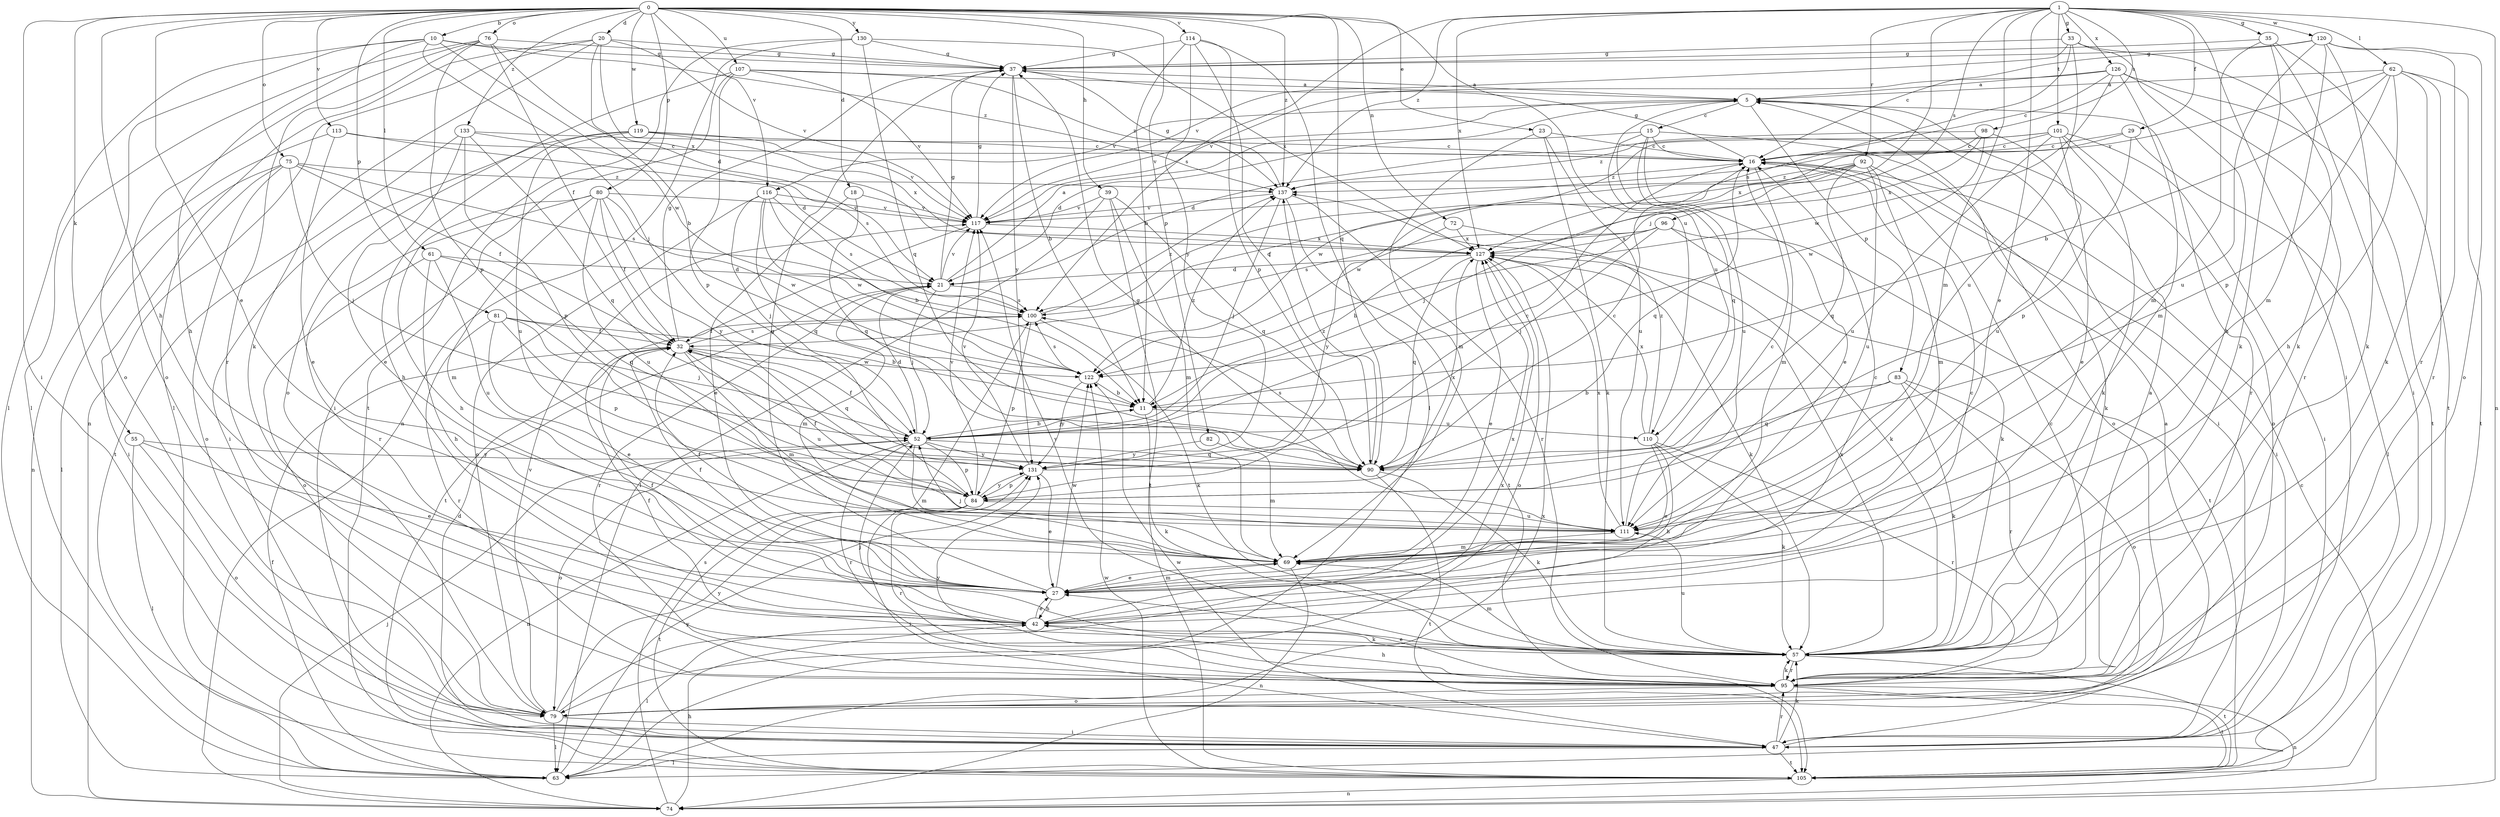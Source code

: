 strict digraph  {
0;
1;
5;
10;
11;
15;
16;
18;
20;
21;
23;
27;
29;
32;
33;
35;
37;
39;
42;
47;
52;
55;
57;
61;
62;
63;
69;
72;
74;
75;
76;
79;
80;
81;
82;
83;
84;
90;
92;
95;
96;
98;
100;
101;
105;
107;
110;
111;
113;
114;
116;
117;
119;
120;
122;
126;
127;
130;
131;
133;
137;
0 -> 10  [label=b];
0 -> 18  [label=d];
0 -> 20  [label=d];
0 -> 23  [label=e];
0 -> 27  [label=e];
0 -> 39  [label=h];
0 -> 42  [label=h];
0 -> 47  [label=i];
0 -> 55  [label=k];
0 -> 61  [label=l];
0 -> 72  [label=n];
0 -> 75  [label=o];
0 -> 76  [label=o];
0 -> 80  [label=p];
0 -> 81  [label=p];
0 -> 82  [label=p];
0 -> 90  [label=q];
0 -> 107  [label=u];
0 -> 110  [label=u];
0 -> 113  [label=v];
0 -> 114  [label=v];
0 -> 116  [label=v];
0 -> 119  [label=w];
0 -> 130  [label=y];
0 -> 133  [label=z];
0 -> 137  [label=z];
1 -> 27  [label=e];
1 -> 29  [label=f];
1 -> 33  [label=g];
1 -> 35  [label=g];
1 -> 47  [label=i];
1 -> 52  [label=j];
1 -> 62  [label=l];
1 -> 69  [label=m];
1 -> 74  [label=n];
1 -> 92  [label=r];
1 -> 96  [label=s];
1 -> 98  [label=s];
1 -> 100  [label=s];
1 -> 101  [label=t];
1 -> 120  [label=w];
1 -> 126  [label=x];
1 -> 127  [label=x];
1 -> 137  [label=z];
5 -> 15  [label=c];
5 -> 47  [label=i];
5 -> 83  [label=p];
5 -> 95  [label=r];
5 -> 110  [label=u];
5 -> 116  [label=v];
5 -> 117  [label=v];
10 -> 37  [label=g];
10 -> 42  [label=h];
10 -> 52  [label=j];
10 -> 63  [label=l];
10 -> 79  [label=o];
10 -> 122  [label=w];
10 -> 137  [label=z];
11 -> 52  [label=j];
11 -> 57  [label=k];
11 -> 110  [label=u];
11 -> 137  [label=z];
15 -> 16  [label=c];
15 -> 21  [label=d];
15 -> 27  [label=e];
15 -> 79  [label=o];
15 -> 90  [label=q];
15 -> 111  [label=u];
16 -> 37  [label=g];
16 -> 47  [label=i];
16 -> 69  [label=m];
16 -> 90  [label=q];
16 -> 137  [label=z];
18 -> 27  [label=e];
18 -> 90  [label=q];
18 -> 117  [label=v];
20 -> 11  [label=b];
20 -> 37  [label=g];
20 -> 57  [label=k];
20 -> 63  [label=l];
20 -> 74  [label=n];
20 -> 117  [label=v];
20 -> 127  [label=x];
21 -> 5  [label=a];
21 -> 37  [label=g];
21 -> 52  [label=j];
21 -> 69  [label=m];
21 -> 95  [label=r];
21 -> 100  [label=s];
21 -> 117  [label=v];
23 -> 16  [label=c];
23 -> 57  [label=k];
23 -> 69  [label=m];
23 -> 111  [label=u];
27 -> 16  [label=c];
27 -> 32  [label=f];
27 -> 37  [label=g];
27 -> 42  [label=h];
27 -> 69  [label=m];
27 -> 122  [label=w];
29 -> 16  [label=c];
29 -> 63  [label=l];
29 -> 84  [label=p];
29 -> 127  [label=x];
32 -> 37  [label=g];
32 -> 69  [label=m];
32 -> 90  [label=q];
32 -> 100  [label=s];
32 -> 111  [label=u];
32 -> 122  [label=w];
33 -> 37  [label=g];
33 -> 42  [label=h];
33 -> 57  [label=k];
33 -> 100  [label=s];
33 -> 111  [label=u];
33 -> 117  [label=v];
35 -> 37  [label=g];
35 -> 47  [label=i];
35 -> 57  [label=k];
35 -> 69  [label=m];
35 -> 105  [label=t];
37 -> 5  [label=a];
37 -> 11  [label=b];
37 -> 131  [label=y];
39 -> 63  [label=l];
39 -> 69  [label=m];
39 -> 90  [label=q];
39 -> 105  [label=t];
39 -> 117  [label=v];
42 -> 16  [label=c];
42 -> 27  [label=e];
42 -> 32  [label=f];
42 -> 57  [label=k];
42 -> 63  [label=l];
42 -> 127  [label=x];
47 -> 5  [label=a];
47 -> 21  [label=d];
47 -> 57  [label=k];
47 -> 63  [label=l];
47 -> 95  [label=r];
47 -> 105  [label=t];
47 -> 122  [label=w];
52 -> 11  [label=b];
52 -> 21  [label=d];
52 -> 32  [label=f];
52 -> 69  [label=m];
52 -> 74  [label=n];
52 -> 79  [label=o];
52 -> 84  [label=p];
52 -> 90  [label=q];
52 -> 95  [label=r];
52 -> 131  [label=y];
55 -> 27  [label=e];
55 -> 63  [label=l];
55 -> 79  [label=o];
55 -> 131  [label=y];
57 -> 32  [label=f];
57 -> 52  [label=j];
57 -> 69  [label=m];
57 -> 95  [label=r];
57 -> 105  [label=t];
57 -> 111  [label=u];
57 -> 117  [label=v];
57 -> 127  [label=x];
61 -> 21  [label=d];
61 -> 42  [label=h];
61 -> 79  [label=o];
61 -> 90  [label=q];
61 -> 111  [label=u];
62 -> 5  [label=a];
62 -> 11  [label=b];
62 -> 42  [label=h];
62 -> 57  [label=k];
62 -> 84  [label=p];
62 -> 95  [label=r];
62 -> 105  [label=t];
62 -> 117  [label=v];
63 -> 32  [label=f];
63 -> 127  [label=x];
63 -> 131  [label=y];
69 -> 27  [label=e];
69 -> 32  [label=f];
69 -> 52  [label=j];
69 -> 74  [label=n];
72 -> 57  [label=k];
72 -> 127  [label=x];
72 -> 131  [label=y];
74 -> 16  [label=c];
74 -> 42  [label=h];
74 -> 52  [label=j];
74 -> 100  [label=s];
75 -> 32  [label=f];
75 -> 47  [label=i];
75 -> 52  [label=j];
75 -> 63  [label=l];
75 -> 79  [label=o];
75 -> 100  [label=s];
75 -> 137  [label=z];
76 -> 21  [label=d];
76 -> 32  [label=f];
76 -> 37  [label=g];
76 -> 63  [label=l];
76 -> 79  [label=o];
76 -> 84  [label=p];
76 -> 95  [label=r];
79 -> 47  [label=i];
79 -> 63  [label=l];
79 -> 117  [label=v];
79 -> 127  [label=x];
79 -> 131  [label=y];
80 -> 32  [label=f];
80 -> 42  [label=h];
80 -> 69  [label=m];
80 -> 95  [label=r];
80 -> 111  [label=u];
80 -> 117  [label=v];
80 -> 122  [label=w];
80 -> 131  [label=y];
81 -> 11  [label=b];
81 -> 27  [label=e];
81 -> 32  [label=f];
81 -> 52  [label=j];
81 -> 84  [label=p];
81 -> 95  [label=r];
82 -> 69  [label=m];
82 -> 131  [label=y];
83 -> 11  [label=b];
83 -> 57  [label=k];
83 -> 79  [label=o];
83 -> 90  [label=q];
83 -> 95  [label=r];
84 -> 32  [label=f];
84 -> 47  [label=i];
84 -> 95  [label=r];
84 -> 105  [label=t];
84 -> 111  [label=u];
84 -> 117  [label=v];
84 -> 127  [label=x];
84 -> 131  [label=y];
90 -> 16  [label=c];
90 -> 57  [label=k];
90 -> 100  [label=s];
90 -> 105  [label=t];
90 -> 137  [label=z];
92 -> 32  [label=f];
92 -> 52  [label=j];
92 -> 57  [label=k];
92 -> 69  [label=m];
92 -> 90  [label=q];
92 -> 111  [label=u];
92 -> 122  [label=w];
92 -> 137  [label=z];
95 -> 5  [label=a];
95 -> 16  [label=c];
95 -> 27  [label=e];
95 -> 42  [label=h];
95 -> 57  [label=k];
95 -> 74  [label=n];
95 -> 79  [label=o];
95 -> 105  [label=t];
95 -> 131  [label=y];
96 -> 11  [label=b];
96 -> 52  [label=j];
96 -> 57  [label=k];
96 -> 100  [label=s];
96 -> 105  [label=t];
96 -> 127  [label=x];
98 -> 16  [label=c];
98 -> 111  [label=u];
98 -> 122  [label=w];
98 -> 127  [label=x];
98 -> 137  [label=z];
100 -> 32  [label=f];
100 -> 57  [label=k];
100 -> 84  [label=p];
100 -> 137  [label=z];
101 -> 16  [label=c];
101 -> 21  [label=d];
101 -> 27  [label=e];
101 -> 47  [label=i];
101 -> 57  [label=k];
101 -> 79  [label=o];
101 -> 111  [label=u];
101 -> 122  [label=w];
105 -> 74  [label=n];
105 -> 122  [label=w];
107 -> 5  [label=a];
107 -> 47  [label=i];
107 -> 79  [label=o];
107 -> 84  [label=p];
107 -> 117  [label=v];
107 -> 137  [label=z];
110 -> 27  [label=e];
110 -> 42  [label=h];
110 -> 57  [label=k];
110 -> 95  [label=r];
110 -> 127  [label=x];
110 -> 137  [label=z];
111 -> 16  [label=c];
111 -> 37  [label=g];
111 -> 69  [label=m];
111 -> 127  [label=x];
113 -> 16  [label=c];
113 -> 21  [label=d];
113 -> 27  [label=e];
113 -> 74  [label=n];
114 -> 11  [label=b];
114 -> 37  [label=g];
114 -> 63  [label=l];
114 -> 84  [label=p];
114 -> 90  [label=q];
114 -> 131  [label=y];
116 -> 11  [label=b];
116 -> 52  [label=j];
116 -> 79  [label=o];
116 -> 90  [label=q];
116 -> 100  [label=s];
116 -> 117  [label=v];
116 -> 122  [label=w];
117 -> 37  [label=g];
117 -> 105  [label=t];
117 -> 127  [label=x];
119 -> 16  [label=c];
119 -> 42  [label=h];
119 -> 47  [label=i];
119 -> 111  [label=u];
119 -> 117  [label=v];
119 -> 127  [label=x];
120 -> 16  [label=c];
120 -> 37  [label=g];
120 -> 57  [label=k];
120 -> 69  [label=m];
120 -> 79  [label=o];
120 -> 95  [label=r];
120 -> 111  [label=u];
122 -> 11  [label=b];
122 -> 100  [label=s];
122 -> 131  [label=y];
126 -> 5  [label=a];
126 -> 16  [label=c];
126 -> 69  [label=m];
126 -> 95  [label=r];
126 -> 105  [label=t];
126 -> 117  [label=v];
126 -> 122  [label=w];
127 -> 21  [label=d];
127 -> 27  [label=e];
127 -> 57  [label=k];
127 -> 79  [label=o];
127 -> 90  [label=q];
130 -> 37  [label=g];
130 -> 74  [label=n];
130 -> 90  [label=q];
130 -> 105  [label=t];
130 -> 127  [label=x];
131 -> 16  [label=c];
131 -> 27  [label=e];
131 -> 84  [label=p];
131 -> 117  [label=v];
133 -> 16  [label=c];
133 -> 27  [label=e];
133 -> 84  [label=p];
133 -> 90  [label=q];
133 -> 100  [label=s];
133 -> 105  [label=t];
137 -> 37  [label=g];
137 -> 52  [label=j];
137 -> 95  [label=r];
137 -> 105  [label=t];
137 -> 117  [label=v];
}
